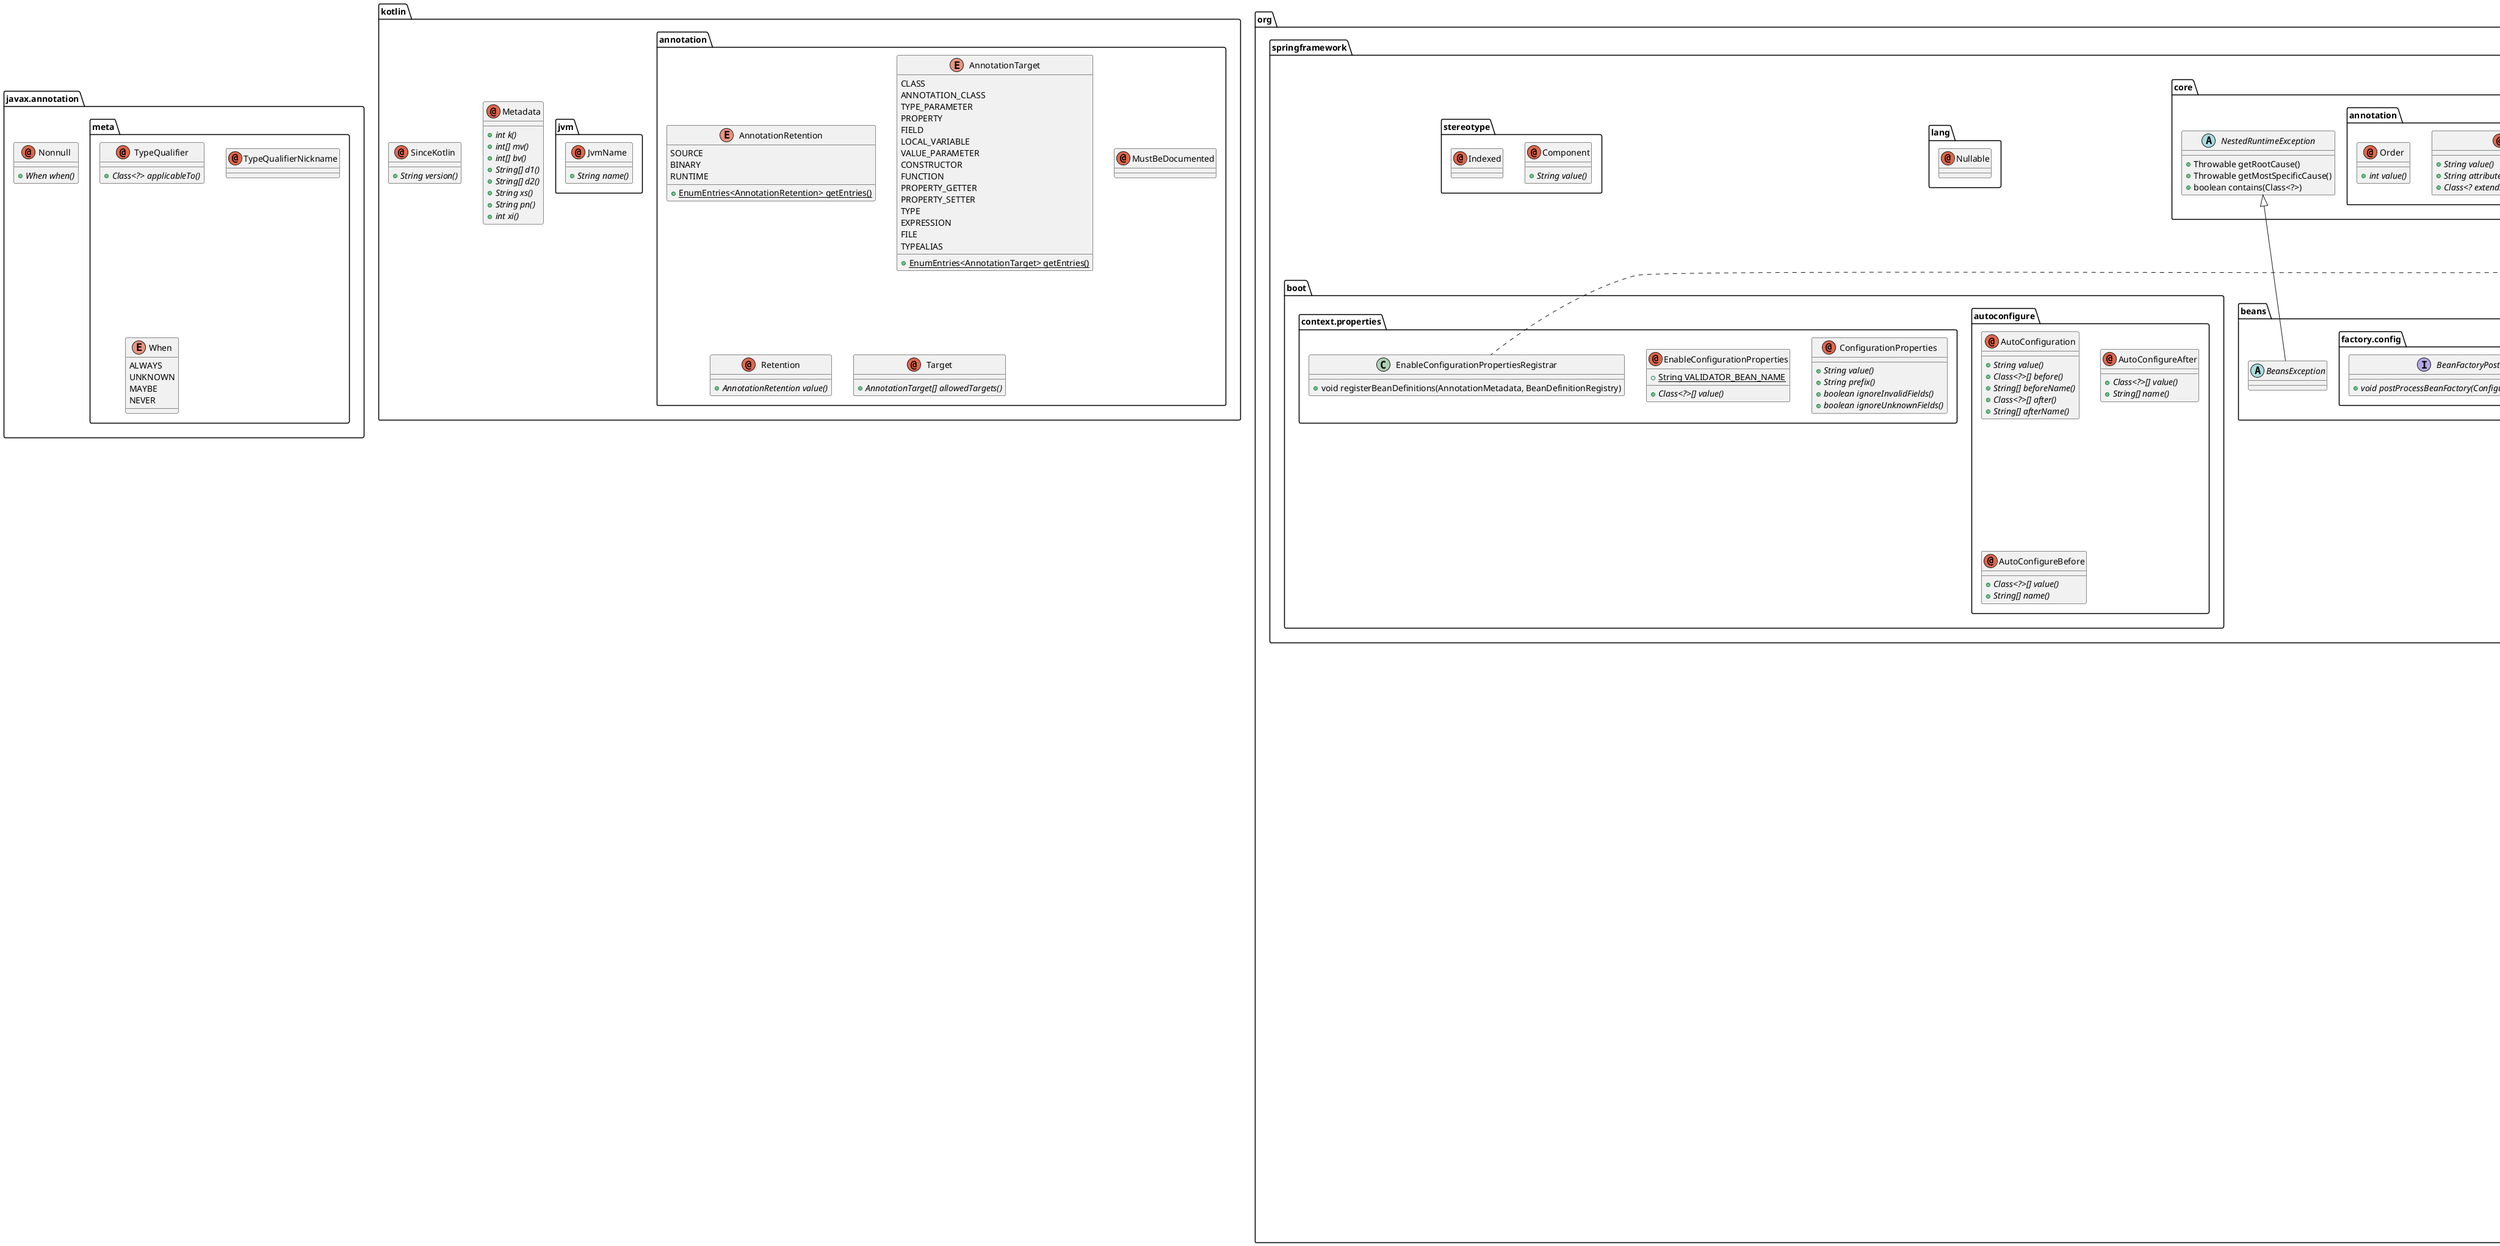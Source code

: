 @startuml
!pragma useIntermediatePackages false

class "ErrorResponseException" as io.minio.errors.ErrorResponseException {
  +ErrorResponse errorResponse()
  +Response response()
}
class "InsufficientDataException" as io.minio.errors.InsufficientDataException {
}
class "InternalException" as io.minio.errors.InternalException {
}
class "InvalidResponseException" as io.minio.errors.InvalidResponseException {
}
class "MinioException" as io.minio.errors.MinioException {
  +String httpTrace()
}
class "ServerException" as io.minio.errors.ServerException {
  +int statusCode()
}
class "XmlParserException" as io.minio.errors.XmlParserException {
}
annotation "Nonnull" as javax.annotation.Nonnull {
  + {abstract}When when()
}
annotation "TypeQualifier" as javax.annotation.meta.TypeQualifier {
  + {abstract}Class<?> applicableTo()
}
annotation "TypeQualifierNickname" as javax.annotation.meta.TypeQualifierNickname {
}
enum "When" as javax.annotation.meta.When {
  ALWAYS
  UNKNOWN
  MAYBE
  NEVER
}
annotation "Metadata" as kotlin.Metadata {
  __
  + {abstract}int k()
  + {abstract}int[] mv()
  + {abstract}int[] bv()
  + {abstract}String[] d1()
  + {abstract}String[] d2()
  + {abstract}String xs()
  + {abstract}String pn()
  + {abstract}int xi()
}
annotation "SinceKotlin" as kotlin.SinceKotlin {
  + {abstract}String version()
}
enum "AnnotationRetention" as kotlin.annotation.AnnotationRetention {
  SOURCE
  BINARY
  RUNTIME
  __
  + {static}EnumEntries<AnnotationRetention> getEntries()
}
enum "AnnotationTarget" as kotlin.annotation.AnnotationTarget {
  CLASS
  ANNOTATION_CLASS
  TYPE_PARAMETER
  PROPERTY
  FIELD
  LOCAL_VARIABLE
  VALUE_PARAMETER
  CONSTRUCTOR
  FUNCTION
  PROPERTY_GETTER
  PROPERTY_SETTER
  TYPE
  EXPRESSION
  FILE
  TYPEALIAS
  __
  + {static}EnumEntries<AnnotationTarget> getEntries()
}
annotation "MustBeDocumented" as kotlin.annotation.MustBeDocumented {
}
annotation "Retention" as kotlin.annotation.Retention {
  + {abstract}AnnotationRetention value()
}
annotation "Target" as kotlin.annotation.Target {
  + {abstract}AnnotationTarget[] allowedTargets()
}
annotation "JvmName" as kotlin.jvm.JvmName {
  + {abstract}String name()
}
annotation "NonNull" as lombok.NonNull {
}
annotation "NonNls" as org.jetbrains.annotations.NonNls {
}
annotation "NotNull" as org.jetbrains.annotations.NotNull {
  + {abstract}String value()
  + {abstract}Class<? extends Exception> exception()
}
annotation "Nullable" as org.jetbrains.annotations.Nullable {
  + {abstract}String value()
}
abstract class "LoggingEvent" as org.spring.boost.common.struct.LoggingEvent {
}
interface "MinioCreate" as org.spring.boost.minio.MinioCreate {
  + {abstract}ObjectWriteResponse createObject(InputStream, String, String, String, Map<String, String>)
  + {abstract}ObjectWriteResponse createObject(InputStream, String, String, Map<String, String>)
  + {abstract}ObjectWriteResponse createObject(InputStream, String, Map<String, String>)
  + {abstract}ObjectWriteResponse createObject(byte[], String, String, String, Map<String, String>)
  + {abstract}ObjectWriteResponse createObject(byte[], String, String, String, Tags)
  + {abstract}ObjectWriteResponse createObject(byte[], String, String, Tags)
  + {abstract}ObjectWriteResponse createObject(byte[], String, Tags)
  + {abstract}ObjectWriteResponse createObject(byte[], String)
  + {abstract}ObjectWriteResponse createObject(MultipartFile, String, String, String, Map<String, String>)
  + {abstract}ObjectWriteResponse createObject(MultipartFile, String, String, Map<String, String>)
  + {abstract}ObjectWriteResponse createObject(MultipartFile, String, Map<String, String>)
  + {abstract}ObjectWriteResponse createObject(MultipartFile, String)
  + {abstract}ObjectWriteResponse createObject(File, String, String, Map<String, String>)
  + {abstract}ObjectWriteResponse createObject(File, String, Map<String, String>)
  + {abstract}ObjectWriteResponse createObject(File, String)
}
class "MinioCreateTemplate" as org.spring.boost.minio.MinioCreateTemplate {
  +ObjectWriteResponse createObject(InputStream, String, String, String, Map<String, String>)
  +ObjectWriteResponse createObject(InputStream, String, String, Map<String, String>)
  +ObjectWriteResponse createObject(InputStream, String, Map<String, String>)
  +ObjectWriteResponse createObject(byte[], String, String, String, Map<String, String>)
  +ObjectWriteResponse createObject(byte[], String, String, String, Tags)
  +ObjectWriteResponse createObject(byte[], String, String, Tags)
  +ObjectWriteResponse createObject(byte[], String, Tags)
  +ObjectWriteResponse createObject(byte[], String)
  +ObjectWriteResponse createObject(MultipartFile, String, String, String, Map<String, String>)
  +ObjectWriteResponse createObject(MultipartFile, String, String, Map<String, String>)
  +ObjectWriteResponse createObject(MultipartFile, String, Map<String, String>)
  +ObjectWriteResponse createObject(MultipartFile, String)
  +ObjectWriteResponse createObject(File, String, String, Map<String, String>)
  +ObjectWriteResponse createObject(File, String, Map<String, String>)
  +ObjectWriteResponse createObject(File, String)
}
interface "MinioDelete" as org.spring.boost.minio.MinioDelete {
}
class "MinioDeleteTemplate" as org.spring.boost.minio.MinioDeleteTemplate {
}
interface "MinioGet" as org.spring.boost.minio.MinioGet {
  + {abstract}GetObjectResponse getObject(String)
  + {abstract}Optional<GetObjectResponse> getObjectOptional(String)
  + {abstract}Optional<GetObjectResponse> getObjectByTag(String)
}
class "MinioGetTemplate" as org.spring.boost.minio.MinioGetTemplate {
  +GetObjectResponse getObject(String)
  +Optional<GetObjectResponse> getObjectOptional(String)
  +Optional<GetObjectResponse> getObjectByTag(String)
}
class "MinioTemplate" as org.spring.boost.minio.MinioTemplate {
  +ObjectWriteResponse createObject(InputStream, String, String, String, Map<String, String>)
  +ObjectWriteResponse createObject(InputStream, String, String, Map<String, String>)
  +ObjectWriteResponse createObject(InputStream, String, Map<String, String>)
  +ObjectWriteResponse createObject(byte[], String, String, String, Map<String, String>)
  +ObjectWriteResponse createObject(byte[], String, String, String, Tags)
  +ObjectWriteResponse createObject(byte[], String, String, Tags)
  +ObjectWriteResponse createObject(byte[], String, Tags)
  +ObjectWriteResponse createObject(byte[], String)
  +ObjectWriteResponse createObject(MultipartFile, String, String, String, Map<String, String>)
  +ObjectWriteResponse createObject(MultipartFile, String, String, Map<String, String>)
  +ObjectWriteResponse createObject(MultipartFile, String, Map<String, String>)
  +ObjectWriteResponse createObject(MultipartFile, String)
  +ObjectWriteResponse createObject(File, String, String, Map<String, String>)
  +ObjectWriteResponse createObject(File, String, Map<String, String>)
  +ObjectWriteResponse createObject(File, String)
  +GetObjectResponse getObject(String)
  +Optional<GetObjectResponse> getObjectOptional(String)
  +Optional<GetObjectResponse> getObjectByTag(String)
}
class "MinioAutoConfigure" as org.spring.boost.minio.autoconfigure.MinioAutoConfigure {
  +OkHttpClient okHttpClient()
  +Tika tika()
  +MinioClientBeanFactoryPostProcessor minioClientBeanFactoryPostProcessor(Environment, OkHttpClient)
  +MinioAdminClientBeanFactoryPostProcessor minioAdminClientBeanFactoryPostProcessor(Environment, OkHttpClient)
  +MinioTemplateBeanFactoryPostProcessor minioTemplateBeanFactoryPostProcessor(Tika, Environment)
}
class "ObjectCreateEvent" as org.spring.boost.minio.event.ObjectCreateEvent {
  +ObjectWriteResponse getResponse()
}
enum "BeanNaming" as org.spring.boost.minio.factory.BeanNaming {
  CREATE_TEMPLATE
  GET_TEMPLATE
  ADMIN
  __
  +String getNaming()
}
class "MinioAdminClientBeanFactoryPostProcessor" as org.spring.boost.minio.factory.MinioAdminClientBeanFactoryPostProcessor {
  +void postProcessBeanFactory(ConfigurableListableBeanFactory)
}
class "MinioClientBeanFactoryPostProcessor" as org.spring.boost.minio.factory.MinioClientBeanFactoryPostProcessor {
  +void postProcessBeanFactory(ConfigurableListableBeanFactory)
}
class "MinioTemplateBeanFactoryPostProcessor" as org.spring.boost.minio.factory.MinioTemplateBeanFactoryPostProcessor {
  +void postProcessBeanFactory(ConfigurableListableBeanFactory)
  + {static}MinioTemplateBeanFactoryPostProcessorBuilder builder()
}
class "MinioTemplateBeanFactoryPostProcessor$MinioTemplateBeanFactoryPostProcessorBuilder" as org.spring.boost.minio.factory.MinioTemplateBeanFactoryPostProcessor$MinioTemplateBeanFactoryPostProcessorBuilder {
  +MinioTemplateBeanFactoryPostProcessorBuilder properties(MinioConfigurationProperties)
  +MinioTemplateBeanFactoryPostProcessorBuilder tika(Tika)
  +MinioTemplateBeanFactoryPostProcessor build()
}
class "EventMinioHook" as org.spring.boost.minio.hook.EventMinioHook {
  +void afterCreateSuccess(ObjectWriteResponse)
}
interface "MinioHook" as org.spring.boost.minio.hook.MinioHook {
  +void beforeCreate(PutObjectArgs, String, String, String, Map<String, String>)
  +void afterCreateSuccess(ObjectWriteResponse)
  +void afterCreateFailure(String, String, String, Map<String, String>, Exception)
}
class "MinioClientConfig" as org.spring.boost.minio.properties.MinioClientConfig {
  +String getEndpoint()
  +String getAccessKey()
  +String getSecretKey()
  +String getBucket()
  +String getRegion()
  +boolean isEnableAdmin()
  +boolean isEnableTemplate()
  +void setEndpoint(String)
  +void setAccessKey(String)
  +void setSecretKey(String)
  +void setBucket(String)
  +void setRegion(String)
  +void setEnableAdmin(boolean)
  +void setEnableTemplate(boolean)
}
class "MinioConfigurationProperties" as org.spring.boost.minio.properties.MinioConfigurationProperties {
  ..
  + {static}String prefix
  __
  +Map<String, MinioClientConfig> getClients()
  +boolean isCheckDuplicate()
  +void setClients(Map<String, MinioClientConfig>)
  +void setCheckDuplicate(boolean)
}
class "MinioCreateTemplate" as org.spring.boost.minio.template.MinioCreateTemplate {
  +ObjectWriteResponse createObject(InputStream, String, String, String, Map<String, String>)
  +ObjectWriteResponse createObject(InputStream, String, String, Map<String, String>)
  +ObjectWriteResponse createObject(InputStream, String, Map<String, String>)
  +ObjectWriteResponse createObject(byte[], String, String, String, Map<String, String>)
  +ObjectWriteResponse createObject(byte[], String, String, String, Tags)
  +ObjectWriteResponse createObject(byte[], String, String, Tags)
  +ObjectWriteResponse createObject(byte[], String, Tags)
  +ObjectWriteResponse createObject(byte[], String)
  +ObjectWriteResponse createObject(MultipartFile, String, String, String, Map<String, String>)
  +ObjectWriteResponse createObject(MultipartFile, String, String, Map<String, String>)
  +ObjectWriteResponse createObject(MultipartFile, String, Map<String, String>)
  +ObjectWriteResponse createObject(MultipartFile, String)
  +ObjectWriteResponse createObject(File, String, String, Map<String, String>)
  +ObjectWriteResponse createObject(File, String, Map<String, String>)
  +ObjectWriteResponse createObject(File, String)
  + {static}MinioCreateTemplateBuilder builder()
}
abstract class "MinioCreateTemplate$MinioCreateTemplateBuilder" as org.spring.boost.minio.template.MinioCreateTemplate$MinioCreateTemplateBuilder<C extends MinioCreateTemplate, B extends MinioCreateTemplateBuilder<C, B>> {
  + {abstract}C build()
}
class "MinioCreateTemplate$MinioCreateTemplateBuilderImpl" as org.spring.boost.minio.template.MinioCreateTemplate$MinioCreateTemplateBuilderImpl {
  +MinioCreateTemplate build()
}
class "MinioGetTemplate" as org.spring.boost.minio.template.MinioGetTemplate {
  +GetObjectResponse getObject(String)
  +Optional<GetObjectResponse> getObjectOptional(String)
  +Optional<GetObjectResponse> getObjectByTag(String)
  + {static}MinioGetTemplateBuilder builder()
}
abstract class "MinioGetTemplate$MinioGetTemplateBuilder" as org.spring.boost.minio.template.MinioGetTemplate$MinioGetTemplateBuilder<C extends MinioGetTemplate, B extends MinioGetTemplateBuilder<C, B>> {
  + {abstract}C build()
}
class "MinioGetTemplate$MinioGetTemplateBuilderImpl" as org.spring.boost.minio.template.MinioGetTemplate$MinioGetTemplateBuilderImpl {
  +MinioGetTemplate build()
}
class "MinioTemplate" as org.spring.boost.minio.template.MinioTemplate {
  + {static}MinioTemplateBuilder builder()
  +MinioClient getClient()
  +MinioAdminClient getAdminClient()
  +Tika getTika()
}
abstract class "MinioTemplate$MinioTemplateBuilder" as org.spring.boost.minio.template.MinioTemplate$MinioTemplateBuilder<C extends MinioTemplate, B extends MinioTemplateBuilder<C, B>> {
  +B client(MinioClient)
  +B adminClient(MinioAdminClient)
  +B bucket(String)
  +B tika(Tika)
  +B hook(MinioHook)
  +B hooks(Iterable<? extends MinioHook>)
  +B clearHooks()
  +B checkDuplicate(boolean)
  + {abstract}C build()
}
class "MinioTemplate$MinioTemplateBuilderImpl" as org.spring.boost.minio.template.MinioTemplate$MinioTemplateBuilderImpl {
  +MinioTemplate build()
}
class "TemplateArg" as org.spring.boost.minio.template.TemplateArg {
  + {static}TemplateArgBuilder builder()
  +MinioClient getClient()
  +MinioAdminClient getAdminClient()
  +Tika getTika()
}
class "TemplateArg$TemplateArgBuilder" as org.spring.boost.minio.template.TemplateArg$TemplateArgBuilder {
  +TemplateArgBuilder client(MinioClient)
  +TemplateArgBuilder adminClient(MinioAdminClient)
  +TemplateArgBuilder bucket(String)
  +TemplateArgBuilder tika(Tika)
  +TemplateArgBuilder hook(MinioHook)
  +TemplateArgBuilder hooks(Iterable<? extends MinioHook>)
  +TemplateArgBuilder clearHooks()
  +TemplateArgBuilder checkDuplicate(boolean)
  +TemplateArg build()
}
abstract class "BeansException" as org.springframework.beans.BeansException {
}
interface "BeanFactoryPostProcessor" as org.springframework.beans.factory.config.BeanFactoryPostProcessor {
  + {abstract}void postProcessBeanFactory(ConfigurableListableBeanFactory)
}
annotation "AutoConfiguration" as org.springframework.boot.autoconfigure.AutoConfiguration {
  + {abstract}String value()
  + {abstract}Class<?>[] before()
  + {abstract}String[] beforeName()
  + {abstract}Class<?>[] after()
  + {abstract}String[] afterName()
}
annotation "AutoConfigureAfter" as org.springframework.boot.autoconfigure.AutoConfigureAfter {
  + {abstract}Class<?>[] value()
  + {abstract}String[] name()
}
annotation "AutoConfigureBefore" as org.springframework.boot.autoconfigure.AutoConfigureBefore {
  + {abstract}Class<?>[] value()
  + {abstract}String[] name()
}
annotation "ConfigurationProperties" as org.springframework.boot.context.properties.ConfigurationProperties {
  + {abstract}String value()
  + {abstract}String prefix()
  + {abstract}boolean ignoreInvalidFields()
  + {abstract}boolean ignoreUnknownFields()
}
annotation "EnableConfigurationProperties" as org.springframework.boot.context.properties.EnableConfigurationProperties {
  + {static}String VALIDATOR_BEAN_NAME
  __
  + {abstract}Class<?>[] value()
}
class "EnableConfigurationPropertiesRegistrar" as org.springframework.boot.context.properties.EnableConfigurationPropertiesRegistrar {
  +void registerBeanDefinitions(AnnotationMetadata, BeanDefinitionRegistry)
}
abstract class "ApplicationEvent" as org.springframework.context.ApplicationEvent {
  +long getTimestamp()
}
annotation "Bean" as org.springframework.context.annotation.Bean {
  + {abstract}String[] value()
  + {abstract}String[] name()
  + {abstract}boolean autowireCandidate()
  + {abstract}String initMethod()
  + {abstract}String destroyMethod()
}
annotation "Configuration" as org.springframework.context.annotation.Configuration {
  + {abstract}String value()
  + {abstract}boolean proxyBeanMethods()
  + {abstract}boolean enforceUniqueMethods()
}
annotation "DependsOn" as org.springframework.context.annotation.DependsOn {
  + {abstract}String[] value()
}
annotation "Import" as org.springframework.context.annotation.Import {
  + {abstract}Class<?>[] value()
}
interface "ImportBeanDefinitionRegistrar" as org.springframework.context.annotation.ImportBeanDefinitionRegistrar {
  +void registerBeanDefinitions(AnnotationMetadata, BeanDefinitionRegistry, BeanNameGenerator)
  +void registerBeanDefinitions(AnnotationMetadata, BeanDefinitionRegistry)
}
abstract class "NestedRuntimeException" as org.springframework.core.NestedRuntimeException {
  +Throwable getRootCause()
  +Throwable getMostSpecificCause()
  +boolean contains(Class<?>)
}
annotation "AliasFor" as org.springframework.core.annotation.AliasFor {
  + {abstract}String value()
  + {abstract}String attribute()
  + {abstract}Class<? extends Annotation> annotation()
}
annotation "Order" as org.springframework.core.annotation.Order {
  + {abstract}int value()
}
annotation "Nullable" as org.springframework.lang.Nullable {
}
annotation "Component" as org.springframework.stereotype.Component {
  + {abstract}String value()
}
annotation "Indexed" as org.springframework.stereotype.Indexed {
}
io.minio.errors.ErrorResponseException -u-|> io.minio.errors.MinioException
io.minio.errors.InsufficientDataException -u-|> io.minio.errors.MinioException
io.minio.errors.InternalException -u-|> io.minio.errors.MinioException
io.minio.errors.InvalidResponseException -u-|> io.minio.errors.MinioException
io.minio.errors.ServerException -u-|> io.minio.errors.MinioException
io.minio.errors.XmlParserException -u-|> io.minio.errors.MinioException
org.spring.boost.common.struct.LoggingEvent -u-|> org.springframework.context.ApplicationEvent
org.spring.boost.minio.MinioCreateTemplate .u.|> org.spring.boost.minio.MinioCreate
org.spring.boost.minio.MinioDeleteTemplate .u.|> org.spring.boost.minio.MinioDelete
org.spring.boost.minio.MinioGetTemplate .u.|> org.spring.boost.minio.MinioGet
org.spring.boost.minio.MinioTemplate .u.|> org.spring.boost.minio.MinioGet
org.spring.boost.minio.MinioTemplate .u.|> org.spring.boost.minio.MinioCreate
org.spring.boost.minio.MinioTemplate .u.|> org.spring.boost.minio.MinioDelete
org.spring.boost.minio.MinioTemplate --> org.spring.boost.minio.MinioGetTemplate
org.spring.boost.minio.MinioTemplate --> org.spring.boost.minio.MinioDeleteTemplate
org.spring.boost.minio.MinioTemplate --> org.spring.boost.minio.MinioCreateTemplate
org.spring.boost.minio.autoconfigure.MinioAutoConfigure --> org.spring.boost.minio.properties.MinioConfigurationProperties
org.spring.boost.minio.event.ObjectCreateEvent -u-|> org.spring.boost.common.struct.LoggingEvent
org.spring.boost.minio.factory.MinioAdminClientBeanFactoryPostProcessor .u.|> org.springframework.beans.factory.config.BeanFactoryPostProcessor
org.spring.boost.minio.factory.MinioAdminClientBeanFactoryPostProcessor --> org.spring.boost.minio.properties.MinioConfigurationProperties
org.spring.boost.minio.factory.MinioClientBeanFactoryPostProcessor .u.|> org.springframework.beans.factory.config.BeanFactoryPostProcessor
org.spring.boost.minio.factory.MinioClientBeanFactoryPostProcessor --> org.spring.boost.minio.properties.MinioConfigurationProperties
org.spring.boost.minio.factory.MinioTemplateBeanFactoryPostProcessor .u.|> org.springframework.beans.factory.config.BeanFactoryPostProcessor
org.spring.boost.minio.factory.MinioTemplateBeanFactoryPostProcessor --> org.spring.boost.minio.properties.MinioConfigurationProperties
org.spring.boost.minio.factory.MinioTemplateBeanFactoryPostProcessor$MinioTemplateBeanFactoryPostProcessorBuilder --> org.spring.boost.minio.properties.MinioConfigurationProperties
org.spring.boost.minio.hook.EventMinioHook .u.|> org.spring.boost.minio.hook.MinioHook
org.spring.boost.minio.properties.MinioConfigurationProperties --> org.spring.boost.minio.properties.MinioClientConfig
org.spring.boost.minio.template.MinioCreateTemplate -u-|> org.spring.boost.minio.template.MinioTemplate
org.spring.boost.minio.template.MinioCreateTemplate$MinioCreateTemplateBuilder -u-|> org.spring.boost.minio.template.MinioTemplate$MinioTemplateBuilder
org.spring.boost.minio.template.MinioCreateTemplate$MinioCreateTemplateBuilderImpl -u-|> org.spring.boost.minio.template.MinioCreateTemplate$MinioCreateTemplateBuilder
org.spring.boost.minio.template.MinioGetTemplate -u-|> org.spring.boost.minio.template.MinioTemplate
org.spring.boost.minio.template.MinioGetTemplate$MinioGetTemplateBuilder -u-|> org.spring.boost.minio.template.MinioTemplate$MinioTemplateBuilder
org.spring.boost.minio.template.MinioGetTemplate$MinioGetTemplateBuilderImpl -u-|> org.spring.boost.minio.template.MinioGetTemplate$MinioGetTemplateBuilder
org.spring.boost.minio.template.MinioTemplate --> org.spring.boost.minio.hook.MinioHook
org.spring.boost.minio.template.MinioTemplate$MinioTemplateBuilderImpl -u-|> org.spring.boost.minio.template.MinioTemplate$MinioTemplateBuilder
org.spring.boost.minio.template.TemplateArg --> org.spring.boost.minio.hook.MinioHook
org.springframework.beans.BeansException -u-|> org.springframework.core.NestedRuntimeException
org.springframework.boot.context.properties.EnableConfigurationPropertiesRegistrar .u.|> org.springframework.context.annotation.ImportBeanDefinitionRegistrar
@enduml
